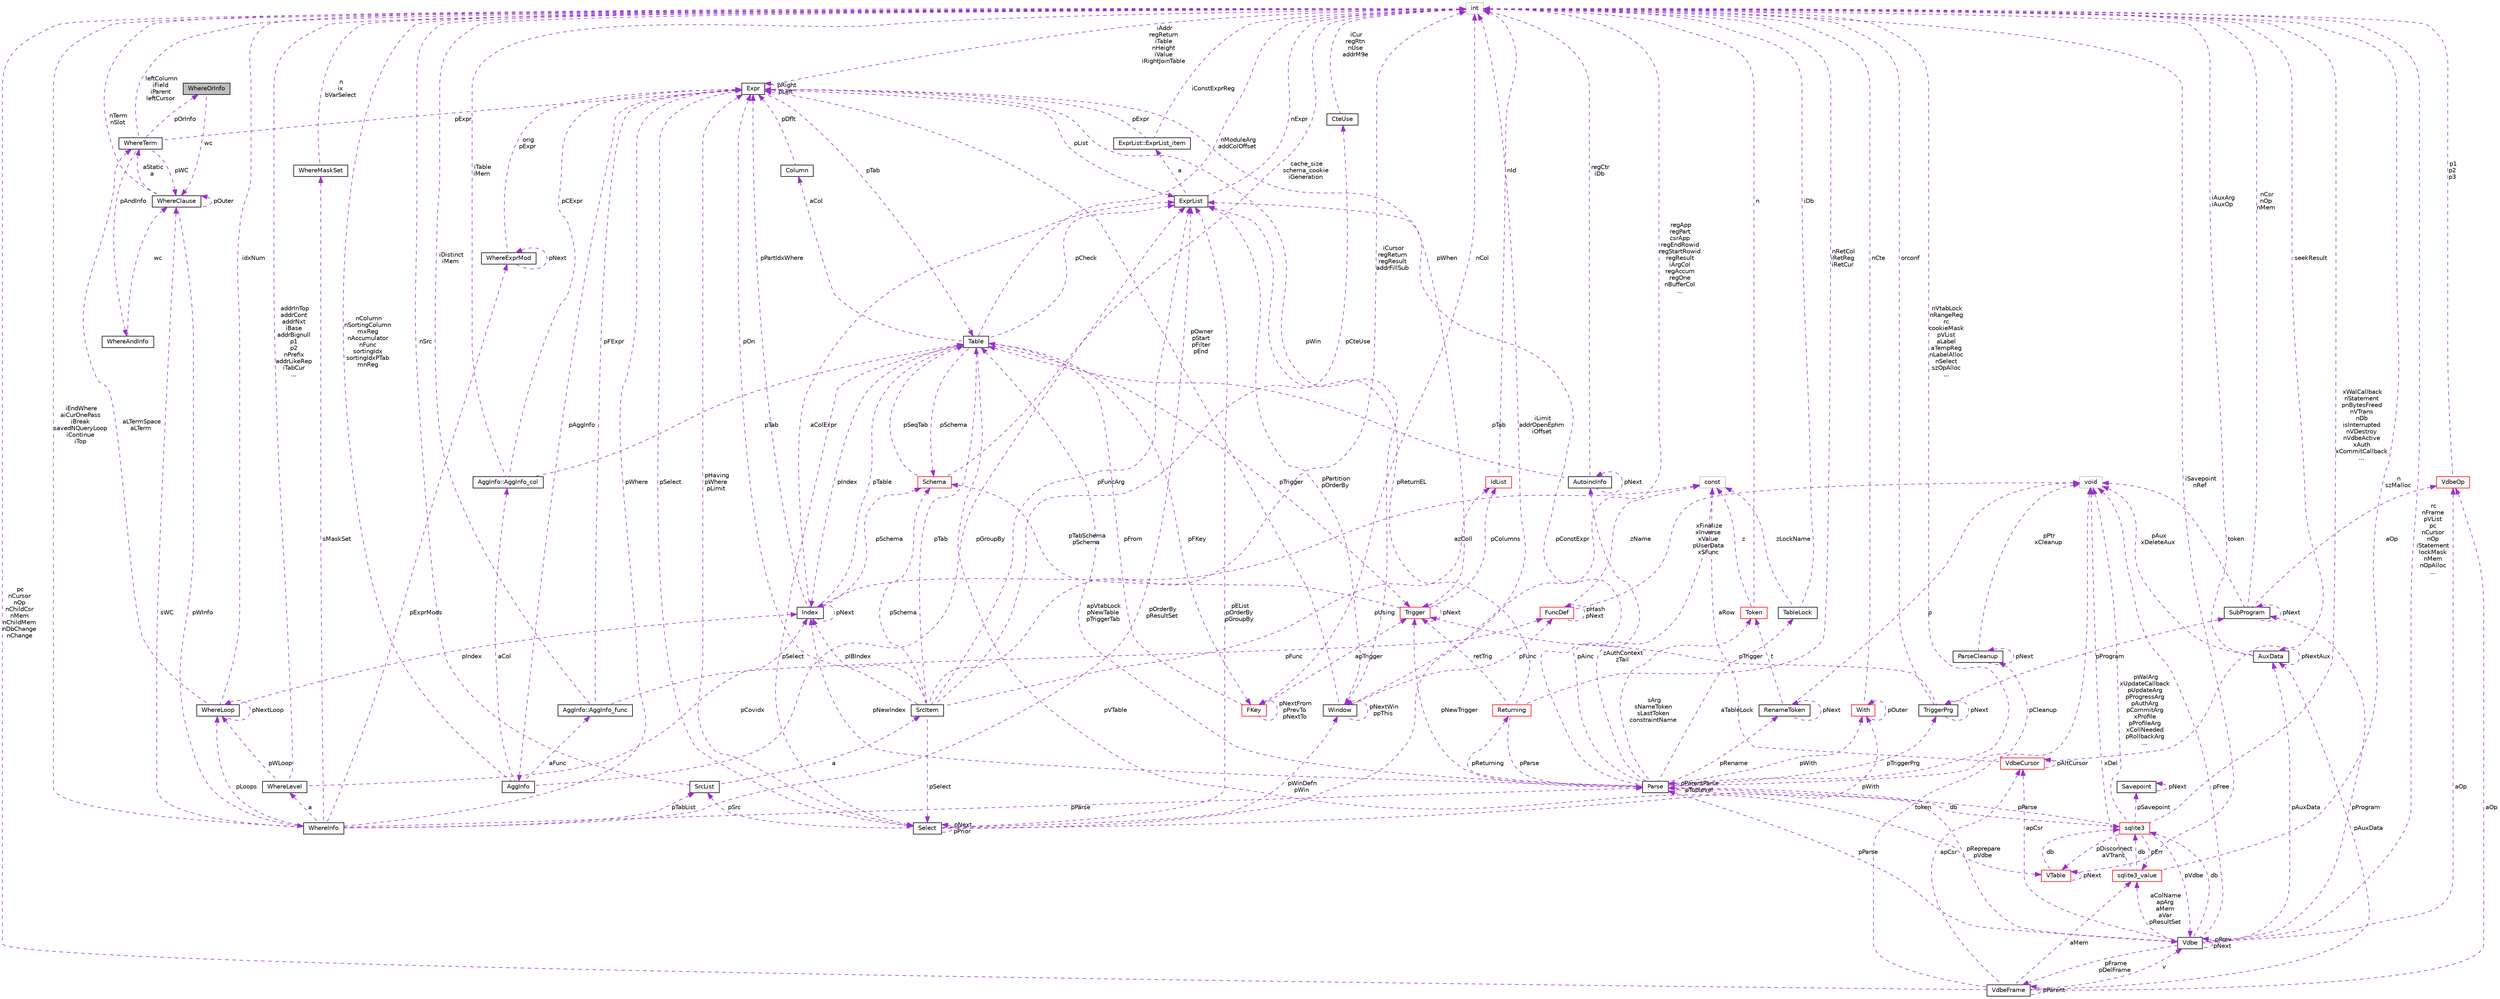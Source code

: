 digraph "WhereOrInfo"
{
 // LATEX_PDF_SIZE
  edge [fontname="Helvetica",fontsize="10",labelfontname="Helvetica",labelfontsize="10"];
  node [fontname="Helvetica",fontsize="10",shape=record];
  Node1 [label="WhereOrInfo",height=0.2,width=0.4,color="black", fillcolor="grey75", style="filled", fontcolor="black",tooltip=" "];
  Node2 -> Node1 [dir="back",color="darkorchid3",fontsize="10",style="dashed",label=" wc" ,fontname="Helvetica"];
  Node2 [label="WhereClause",height=0.2,width=0.4,color="black", fillcolor="white", style="filled",URL="$structWhereClause.html",tooltip=" "];
  Node3 -> Node2 [dir="back",color="darkorchid3",fontsize="10",style="dashed",label=" aStatic\na" ,fontname="Helvetica"];
  Node3 [label="WhereTerm",height=0.2,width=0.4,color="black", fillcolor="white", style="filled",URL="$structWhereTerm.html",tooltip=" "];
  Node4 -> Node3 [dir="back",color="darkorchid3",fontsize="10",style="dashed",label=" pAndInfo" ,fontname="Helvetica"];
  Node4 [label="WhereAndInfo",height=0.2,width=0.4,color="black", fillcolor="white", style="filled",URL="$structWhereAndInfo.html",tooltip=" "];
  Node2 -> Node4 [dir="back",color="darkorchid3",fontsize="10",style="dashed",label=" wc" ,fontname="Helvetica"];
  Node1 -> Node3 [dir="back",color="darkorchid3",fontsize="10",style="dashed",label=" pOrInfo" ,fontname="Helvetica"];
  Node5 -> Node3 [dir="back",color="darkorchid3",fontsize="10",style="dashed",label=" pExpr" ,fontname="Helvetica"];
  Node5 [label="Expr",height=0.2,width=0.4,color="black", fillcolor="white", style="filled",URL="$structExpr.html",tooltip=" "];
  Node6 -> Node5 [dir="back",color="darkorchid3",fontsize="10",style="dashed",label=" pAggInfo" ,fontname="Helvetica"];
  Node6 [label="AggInfo",height=0.2,width=0.4,color="black", fillcolor="white", style="filled",URL="$structAggInfo.html",tooltip=" "];
  Node7 -> Node6 [dir="back",color="darkorchid3",fontsize="10",style="dashed",label=" aCol" ,fontname="Helvetica"];
  Node7 [label="AggInfo::AggInfo_col",height=0.2,width=0.4,color="black", fillcolor="white", style="filled",URL="$structAggInfo_1_1AggInfo__col.html",tooltip=" "];
  Node5 -> Node7 [dir="back",color="darkorchid3",fontsize="10",style="dashed",label=" pCExpr" ,fontname="Helvetica"];
  Node8 -> Node7 [dir="back",color="darkorchid3",fontsize="10",style="dashed",label=" iTable\niMem" ,fontname="Helvetica"];
  Node8 [label="int",height=0.2,width=0.4,color="grey75", fillcolor="white", style="filled",tooltip=" "];
  Node9 -> Node7 [dir="back",color="darkorchid3",fontsize="10",style="dashed",label=" pTab" ,fontname="Helvetica"];
  Node9 [label="Table",height=0.2,width=0.4,color="black", fillcolor="white", style="filled",URL="$structTable.html",tooltip=" "];
  Node10 -> Node9 [dir="back",color="darkorchid3",fontsize="10",style="dashed",label=" pSchema" ,fontname="Helvetica"];
  Node10 [label="Schema",height=0.2,width=0.4,color="red", fillcolor="white", style="filled",URL="$structSchema.html",tooltip=" "];
  Node8 -> Node10 [dir="back",color="darkorchid3",fontsize="10",style="dashed",label=" cache_size\nschema_cookie\niGeneration" ,fontname="Helvetica"];
  Node9 -> Node10 [dir="back",color="darkorchid3",fontsize="10",style="dashed",label=" pSeqTab" ,fontname="Helvetica"];
  Node16 -> Node9 [dir="back",color="darkorchid3",fontsize="10",style="dashed",label=" aCol" ,fontname="Helvetica"];
  Node16 [label="Column",height=0.2,width=0.4,color="black", fillcolor="white", style="filled",URL="$structColumn.html",tooltip=" "];
  Node5 -> Node16 [dir="back",color="darkorchid3",fontsize="10",style="dashed",label=" pDflt" ,fontname="Helvetica"];
  Node17 -> Node9 [dir="back",color="darkorchid3",fontsize="10",style="dashed",label=" pFKey" ,fontname="Helvetica"];
  Node17 [label="FKey",height=0.2,width=0.4,color="red", fillcolor="white", style="filled",URL="$structFKey.html",tooltip=" "];
  Node17 -> Node17 [dir="back",color="darkorchid3",fontsize="10",style="dashed",label=" pNextFrom\npPrevTo\npNextTo" ,fontname="Helvetica"];
  Node8 -> Node17 [dir="back",color="darkorchid3",fontsize="10",style="dashed",label=" nCol" ,fontname="Helvetica"];
  Node9 -> Node17 [dir="back",color="darkorchid3",fontsize="10",style="dashed",label=" pFrom" ,fontname="Helvetica"];
  Node19 -> Node17 [dir="back",color="darkorchid3",fontsize="10",style="dashed",label=" apTrigger" ,fontname="Helvetica"];
  Node19 [label="Trigger",height=0.2,width=0.4,color="red", fillcolor="white", style="filled",URL="$structTrigger.html",tooltip=" "];
  Node10 -> Node19 [dir="back",color="darkorchid3",fontsize="10",style="dashed",label=" pTabSchema\npSchema" ,fontname="Helvetica"];
  Node5 -> Node19 [dir="back",color="darkorchid3",fontsize="10",style="dashed",label=" pWhen" ,fontname="Helvetica"];
  Node21 -> Node19 [dir="back",color="darkorchid3",fontsize="10",style="dashed",label=" pColumns" ,fontname="Helvetica"];
  Node21 [label="IdList",height=0.2,width=0.4,color="red", fillcolor="white", style="filled",URL="$structIdList.html",tooltip=" "];
  Node8 -> Node21 [dir="back",color="darkorchid3",fontsize="10",style="dashed",label=" nId" ,fontname="Helvetica"];
  Node19 -> Node19 [dir="back",color="darkorchid3",fontsize="10",style="dashed",label=" pNext" ,fontname="Helvetica"];
  Node36 -> Node9 [dir="back",color="darkorchid3",fontsize="10",style="dashed",label=" pVTable" ,fontname="Helvetica"];
  Node36 [label="VTable",height=0.2,width=0.4,color="red", fillcolor="white", style="filled",URL="$structVTable.html",tooltip=" "];
  Node37 -> Node36 [dir="back",color="darkorchid3",fontsize="10",style="dashed",label=" db" ,fontname="Helvetica"];
  Node37 [label="sqlite3",height=0.2,width=0.4,color="red", fillcolor="white", style="filled",URL="$structsqlite3.html",tooltip=" "];
  Node38 -> Node37 [dir="back",color="darkorchid3",fontsize="10",style="dashed",label=" pVdbe" ,fontname="Helvetica"];
  Node38 [label="Vdbe",height=0.2,width=0.4,color="black", fillcolor="white", style="filled",URL="$structVdbe.html",tooltip=" "];
  Node38 -> Node38 [dir="back",color="darkorchid3",fontsize="10",style="dashed",label=" pPrev\npNext" ,fontname="Helvetica"];
  Node37 -> Node38 [dir="back",color="darkorchid3",fontsize="10",style="dashed",label=" db" ,fontname="Helvetica"];
  Node14 -> Node38 [dir="back",color="darkorchid3",fontsize="10",style="dashed",label=" pFree" ,fontname="Helvetica"];
  Node14 [label="void",height=0.2,width=0.4,color="grey75", fillcolor="white", style="filled",tooltip=" "];
  Node39 -> Node38 [dir="back",color="darkorchid3",fontsize="10",style="dashed",label=" aColName\napArg\naMem\naVar\npResultSet" ,fontname="Helvetica"];
  Node39 [label="sqlite3_value",height=0.2,width=0.4,color="red", fillcolor="white", style="filled",URL="$structsqlite3__value.html",tooltip=" "];
  Node37 -> Node39 [dir="back",color="darkorchid3",fontsize="10",style="dashed",label=" db" ,fontname="Helvetica"];
  Node14 -> Node39 [dir="back",color="darkorchid3",fontsize="10",style="dashed",label=" xDel" ,fontname="Helvetica"];
  Node8 -> Node39 [dir="back",color="darkorchid3",fontsize="10",style="dashed",label=" n\nszMalloc" ,fontname="Helvetica"];
  Node41 -> Node38 [dir="back",color="darkorchid3",fontsize="10",style="dashed",label=" pFrame\npDelFrame" ,fontname="Helvetica"];
  Node41 [label="VdbeFrame",height=0.2,width=0.4,color="black", fillcolor="white", style="filled",URL="$structVdbeFrame.html",tooltip=" "];
  Node38 -> Node41 [dir="back",color="darkorchid3",fontsize="10",style="dashed",label=" v" ,fontname="Helvetica"];
  Node14 -> Node41 [dir="back",color="darkorchid3",fontsize="10",style="dashed",label=" token" ,fontname="Helvetica"];
  Node39 -> Node41 [dir="back",color="darkorchid3",fontsize="10",style="dashed",label=" aMem" ,fontname="Helvetica"];
  Node41 -> Node41 [dir="back",color="darkorchid3",fontsize="10",style="dashed",label=" pParent" ,fontname="Helvetica"];
  Node8 -> Node41 [dir="back",color="darkorchid3",fontsize="10",style="dashed",label=" pc\nnCursor\nnOp\nnChildCsr\nnMem\nnChildMem\nnDbChange\nnChange" ,fontname="Helvetica"];
  Node42 -> Node41 [dir="back",color="darkorchid3",fontsize="10",style="dashed",label=" pAuxData" ,fontname="Helvetica"];
  Node42 [label="AuxData",height=0.2,width=0.4,color="black", fillcolor="white", style="filled",URL="$structAuxData.html",tooltip=" "];
  Node14 -> Node42 [dir="back",color="darkorchid3",fontsize="10",style="dashed",label=" pAux\nxDeleteAux" ,fontname="Helvetica"];
  Node8 -> Node42 [dir="back",color="darkorchid3",fontsize="10",style="dashed",label=" iAuxArg\niAuxOp" ,fontname="Helvetica"];
  Node42 -> Node42 [dir="back",color="darkorchid3",fontsize="10",style="dashed",label=" pNextAux" ,fontname="Helvetica"];
  Node43 -> Node41 [dir="back",color="darkorchid3",fontsize="10",style="dashed",label=" apCsr" ,fontname="Helvetica"];
  Node43 [label="VdbeCursor",height=0.2,width=0.4,color="red", fillcolor="white", style="filled",URL="$structVdbeCursor.html",tooltip=" "];
  Node8 -> Node43 [dir="back",color="darkorchid3",fontsize="10",style="dashed",label=" seekResult" ,fontname="Helvetica"];
  Node43 -> Node43 [dir="back",color="darkorchid3",fontsize="10",style="dashed",label=" pAltCursor" ,fontname="Helvetica"];
  Node15 -> Node43 [dir="back",color="darkorchid3",fontsize="10",style="dashed",label=" aRow" ,fontname="Helvetica"];
  Node15 [label="const",height=0.2,width=0.4,color="grey75", fillcolor="white", style="filled",tooltip=" "];
  Node76 -> Node41 [dir="back",color="darkorchid3",fontsize="10",style="dashed",label=" aOp" ,fontname="Helvetica"];
  Node76 [label="VdbeOp",height=0.2,width=0.4,color="red", fillcolor="white", style="filled",URL="$structVdbeOp.html",tooltip=" "];
  Node8 -> Node76 [dir="back",color="darkorchid3",fontsize="10",style="dashed",label=" p1\np2\np3" ,fontname="Helvetica"];
  Node8 -> Node38 [dir="back",color="darkorchid3",fontsize="10",style="dashed",label=" rc\nnFrame\npVList\npc\nnCursor\nnOp\niStatement\nlockMask\nnMem\nnOpAlloc\n..." ,fontname="Helvetica"];
  Node42 -> Node38 [dir="back",color="darkorchid3",fontsize="10",style="dashed",label=" pAuxData" ,fontname="Helvetica"];
  Node78 -> Node38 [dir="back",color="darkorchid3",fontsize="10",style="dashed",label=" pProgram" ,fontname="Helvetica"];
  Node78 [label="SubProgram",height=0.2,width=0.4,color="black", fillcolor="white", style="filled",URL="$structSubProgram.html",tooltip=" "];
  Node14 -> Node78 [dir="back",color="darkorchid3",fontsize="10",style="dashed",label=" token" ,fontname="Helvetica"];
  Node8 -> Node78 [dir="back",color="darkorchid3",fontsize="10",style="dashed",label=" nCsr\nnOp\nnMem" ,fontname="Helvetica"];
  Node78 -> Node78 [dir="back",color="darkorchid3",fontsize="10",style="dashed",label=" pNext" ,fontname="Helvetica"];
  Node76 -> Node78 [dir="back",color="darkorchid3",fontsize="10",style="dashed",label=" aOp" ,fontname="Helvetica"];
  Node43 -> Node38 [dir="back",color="darkorchid3",fontsize="10",style="dashed",label=" apCsr" ,fontname="Helvetica"];
  Node81 -> Node38 [dir="back",color="darkorchid3",fontsize="10",style="dashed",label=" pParse" ,fontname="Helvetica"];
  Node81 [label="Parse",height=0.2,width=0.4,color="black", fillcolor="white", style="filled",URL="$structParse.html",tooltip=" "];
  Node38 -> Node81 [dir="back",color="darkorchid3",fontsize="10",style="dashed",label=" pReprepare\npVdbe" ,fontname="Helvetica"];
  Node37 -> Node81 [dir="back",color="darkorchid3",fontsize="10",style="dashed",label=" db" ,fontname="Helvetica"];
  Node82 -> Node81 [dir="back",color="darkorchid3",fontsize="10",style="dashed",label=" pCleanup" ,fontname="Helvetica"];
  Node82 [label="ParseCleanup",height=0.2,width=0.4,color="black", fillcolor="white", style="filled",URL="$structParseCleanup.html",tooltip=" "];
  Node82 -> Node82 [dir="back",color="darkorchid3",fontsize="10",style="dashed",label=" pNext" ,fontname="Helvetica"];
  Node14 -> Node82 [dir="back",color="darkorchid3",fontsize="10",style="dashed",label=" pPtr\nxCleanup" ,fontname="Helvetica"];
  Node83 -> Node81 [dir="back",color="darkorchid3",fontsize="10",style="dashed",label=" aTableLock" ,fontname="Helvetica"];
  Node83 [label="TableLock",height=0.2,width=0.4,color="black", fillcolor="white", style="filled",URL="$structTableLock.html",tooltip=" "];
  Node8 -> Node83 [dir="back",color="darkorchid3",fontsize="10",style="dashed",label=" iDb" ,fontname="Helvetica"];
  Node15 -> Node83 [dir="back",color="darkorchid3",fontsize="10",style="dashed",label=" zLockName" ,fontname="Helvetica"];
  Node84 -> Node81 [dir="back",color="darkorchid3",fontsize="10",style="dashed",label=" sArg\nsNameToken\nsLastToken\nconstraintName" ,fontname="Helvetica"];
  Node84 [label="Token",height=0.2,width=0.4,color="red", fillcolor="white", style="filled",URL="$classToken.html",tooltip=" "];
  Node8 -> Node84 [dir="back",color="darkorchid3",fontsize="10",style="dashed",label=" n" ,fontname="Helvetica"];
  Node15 -> Node84 [dir="back",color="darkorchid3",fontsize="10",style="dashed",label=" z" ,fontname="Helvetica"];
  Node24 -> Node81 [dir="back",color="darkorchid3",fontsize="10",style="dashed",label=" pWith" ,fontname="Helvetica"];
  Node24 [label="With",height=0.2,width=0.4,color="red", fillcolor="white", style="filled",URL="$structWith.html",tooltip=" "];
  Node24 -> Node24 [dir="back",color="darkorchid3",fontsize="10",style="dashed",label=" pOuter" ,fontname="Helvetica"];
  Node8 -> Node24 [dir="back",color="darkorchid3",fontsize="10",style="dashed",label=" nCte" ,fontname="Helvetica"];
  Node8 -> Node81 [dir="back",color="darkorchid3",fontsize="10",style="dashed",label=" nVtabLock\nnRangeReg\nrc\ncookieMask\npVList\naLabel\naTempReg\nnLabelAlloc\nnSelect\nszOpAlloc\n..." ,fontname="Helvetica"];
  Node9 -> Node81 [dir="back",color="darkorchid3",fontsize="10",style="dashed",label=" apVtabLock\npNewTable\npTriggerTab" ,fontname="Helvetica"];
  Node19 -> Node81 [dir="back",color="darkorchid3",fontsize="10",style="dashed",label=" pNewTrigger" ,fontname="Helvetica"];
  Node98 -> Node81 [dir="back",color="darkorchid3",fontsize="10",style="dashed",label=" pTriggerPrg" ,fontname="Helvetica"];
  Node98 [label="TriggerPrg",height=0.2,width=0.4,color="black", fillcolor="white", style="filled",URL="$structTriggerPrg.html",tooltip=" "];
  Node8 -> Node98 [dir="back",color="darkorchid3",fontsize="10",style="dashed",label=" orconf" ,fontname="Helvetica"];
  Node78 -> Node98 [dir="back",color="darkorchid3",fontsize="10",style="dashed",label=" pProgram" ,fontname="Helvetica"];
  Node19 -> Node98 [dir="back",color="darkorchid3",fontsize="10",style="dashed",label=" pTrigger" ,fontname="Helvetica"];
  Node98 -> Node98 [dir="back",color="darkorchid3",fontsize="10",style="dashed",label=" pNext" ,fontname="Helvetica"];
  Node99 -> Node81 [dir="back",color="darkorchid3",fontsize="10",style="dashed",label=" pRename" ,fontname="Helvetica"];
  Node99 [label="RenameToken",height=0.2,width=0.4,color="black", fillcolor="white", style="filled",URL="$structRenameToken.html",tooltip=" "];
  Node84 -> Node99 [dir="back",color="darkorchid3",fontsize="10",style="dashed",label=" t" ,fontname="Helvetica"];
  Node14 -> Node99 [dir="back",color="darkorchid3",fontsize="10",style="dashed",label=" p" ,fontname="Helvetica"];
  Node99 -> Node99 [dir="back",color="darkorchid3",fontsize="10",style="dashed",label=" pNext" ,fontname="Helvetica"];
  Node31 -> Node81 [dir="back",color="darkorchid3",fontsize="10",style="dashed",label=" pNewIndex" ,fontname="Helvetica"];
  Node31 [label="Index",height=0.2,width=0.4,color="black", fillcolor="white", style="filled",URL="$structIndex.html",tooltip=" "];
  Node10 -> Node31 [dir="back",color="darkorchid3",fontsize="10",style="dashed",label=" pSchema" ,fontname="Helvetica"];
  Node5 -> Node31 [dir="back",color="darkorchid3",fontsize="10",style="dashed",label=" pPartIdxWhere" ,fontname="Helvetica"];
  Node9 -> Node31 [dir="back",color="darkorchid3",fontsize="10",style="dashed",label=" pTable" ,fontname="Helvetica"];
  Node27 -> Node31 [dir="back",color="darkorchid3",fontsize="10",style="dashed",label=" aColExpr" ,fontname="Helvetica"];
  Node27 [label="ExprList",height=0.2,width=0.4,color="black", fillcolor="white", style="filled",URL="$structExprList.html",tooltip=" "];
  Node28 -> Node27 [dir="back",color="darkorchid3",fontsize="10",style="dashed",label=" a" ,fontname="Helvetica"];
  Node28 [label="ExprList::ExprList_item",height=0.2,width=0.4,color="black", fillcolor="white", style="filled",URL="$structExprList_1_1ExprList__item.html",tooltip=" "];
  Node5 -> Node28 [dir="back",color="darkorchid3",fontsize="10",style="dashed",label=" pExpr" ,fontname="Helvetica"];
  Node8 -> Node28 [dir="back",color="darkorchid3",fontsize="10",style="dashed",label=" iConstExprReg" ,fontname="Helvetica"];
  Node8 -> Node27 [dir="back",color="darkorchid3",fontsize="10",style="dashed",label=" nExpr" ,fontname="Helvetica"];
  Node15 -> Node31 [dir="back",color="darkorchid3",fontsize="10",style="dashed",label=" azColl" ,fontname="Helvetica"];
  Node31 -> Node31 [dir="back",color="darkorchid3",fontsize="10",style="dashed",label=" pNext" ,fontname="Helvetica"];
  Node15 -> Node81 [dir="back",color="darkorchid3",fontsize="10",style="dashed",label=" zAuthContext\nzTail" ,fontname="Helvetica"];
  Node100 -> Node81 [dir="back",color="darkorchid3",fontsize="10",style="dashed",label=" pReturning" ,fontname="Helvetica"];
  Node100 [label="Returning",height=0.2,width=0.4,color="red", fillcolor="white", style="filled",URL="$structReturning.html",tooltip=" "];
  Node8 -> Node100 [dir="back",color="darkorchid3",fontsize="10",style="dashed",label=" nRetCol\niRetReg\niRetCur" ,fontname="Helvetica"];
  Node19 -> Node100 [dir="back",color="darkorchid3",fontsize="10",style="dashed",label=" retTrig" ,fontname="Helvetica"];
  Node27 -> Node100 [dir="back",color="darkorchid3",fontsize="10",style="dashed",label=" pReturnEL" ,fontname="Helvetica"];
  Node81 -> Node100 [dir="back",color="darkorchid3",fontsize="10",style="dashed",label=" pParse" ,fontname="Helvetica"];
  Node101 -> Node81 [dir="back",color="darkorchid3",fontsize="10",style="dashed",label=" pAinc" ,fontname="Helvetica"];
  Node101 [label="AutoincInfo",height=0.2,width=0.4,color="black", fillcolor="white", style="filled",URL="$structAutoincInfo.html",tooltip=" "];
  Node8 -> Node101 [dir="back",color="darkorchid3",fontsize="10",style="dashed",label=" regCtr\niDb" ,fontname="Helvetica"];
  Node9 -> Node101 [dir="back",color="darkorchid3",fontsize="10",style="dashed",label=" pTab" ,fontname="Helvetica"];
  Node101 -> Node101 [dir="back",color="darkorchid3",fontsize="10",style="dashed",label=" pNext" ,fontname="Helvetica"];
  Node27 -> Node81 [dir="back",color="darkorchid3",fontsize="10",style="dashed",label=" pConstExpr" ,fontname="Helvetica"];
  Node81 -> Node81 [dir="back",color="darkorchid3",fontsize="10",style="dashed",label=" pParentParse\npToplevel" ,fontname="Helvetica"];
  Node76 -> Node38 [dir="back",color="darkorchid3",fontsize="10",style="dashed",label=" aOp" ,fontname="Helvetica"];
  Node102 -> Node37 [dir="back",color="darkorchid3",fontsize="10",style="dashed",label=" pSavepoint" ,fontname="Helvetica"];
  Node102 [label="Savepoint",height=0.2,width=0.4,color="black", fillcolor="white", style="filled",URL="$structSavepoint.html",tooltip=" "];
  Node102 -> Node102 [dir="back",color="darkorchid3",fontsize="10",style="dashed",label=" pNext" ,fontname="Helvetica"];
  Node14 -> Node37 [dir="back",color="darkorchid3",fontsize="10",style="dashed",label=" pWalArg\nxUpdateCallback\npUpdateArg\npProgressArg\npAuthArg\npCommitArg\nxProfile\npProfileArg\nxCollNeeded\npRollbackArg\n..." ,fontname="Helvetica"];
  Node39 -> Node37 [dir="back",color="darkorchid3",fontsize="10",style="dashed",label=" pErr" ,fontname="Helvetica"];
  Node36 -> Node37 [dir="back",color="darkorchid3",fontsize="10",style="dashed",label=" pDisconnect\naVTrans" ,fontname="Helvetica"];
  Node8 -> Node37 [dir="back",color="darkorchid3",fontsize="10",style="dashed",label=" xWalCallback\nnStatement\npnBytesFreed\nnVTrans\nnDb\nisInterrupted\nnVDestroy\nnVdbeActive\nxAuth\nxCommitCallback\n..." ,fontname="Helvetica"];
  Node81 -> Node37 [dir="back",color="darkorchid3",fontsize="10",style="dashed",label=" pParse" ,fontname="Helvetica"];
  Node36 -> Node36 [dir="back",color="darkorchid3",fontsize="10",style="dashed",label=" pNext" ,fontname="Helvetica"];
  Node8 -> Node36 [dir="back",color="darkorchid3",fontsize="10",style="dashed",label=" iSavepoint\nnRef" ,fontname="Helvetica"];
  Node8 -> Node9 [dir="back",color="darkorchid3",fontsize="10",style="dashed",label=" nModuleArg\naddColOffset" ,fontname="Helvetica"];
  Node19 -> Node9 [dir="back",color="darkorchid3",fontsize="10",style="dashed",label=" pTrigger" ,fontname="Helvetica"];
  Node23 -> Node9 [dir="back",color="darkorchid3",fontsize="10",style="dashed",label=" pSelect" ,fontname="Helvetica"];
  Node23 [label="Select",height=0.2,width=0.4,color="black", fillcolor="white", style="filled",URL="$structSelect.html",tooltip=" "];
  Node5 -> Node23 [dir="back",color="darkorchid3",fontsize="10",style="dashed",label=" pHaving\npWhere\npLimit" ,fontname="Helvetica"];
  Node24 -> Node23 [dir="back",color="darkorchid3",fontsize="10",style="dashed",label=" pWith" ,fontname="Helvetica"];
  Node8 -> Node23 [dir="back",color="darkorchid3",fontsize="10",style="dashed",label=" iLimit\naddrOpenEphm\niOffset" ,fontname="Helvetica"];
  Node23 -> Node23 [dir="back",color="darkorchid3",fontsize="10",style="dashed",label=" pNext\npPrior" ,fontname="Helvetica"];
  Node29 -> Node23 [dir="back",color="darkorchid3",fontsize="10",style="dashed",label=" pSrc" ,fontname="Helvetica"];
  Node29 [label="SrcList",height=0.2,width=0.4,color="black", fillcolor="white", style="filled",URL="$structSrcList.html",tooltip=" "];
  Node30 -> Node29 [dir="back",color="darkorchid3",fontsize="10",style="dashed",label=" a" ,fontname="Helvetica"];
  Node30 [label="SrcItem",height=0.2,width=0.4,color="black", fillcolor="white", style="filled",URL="$structSrcItem.html",tooltip=" "];
  Node10 -> Node30 [dir="back",color="darkorchid3",fontsize="10",style="dashed",label=" pSchema" ,fontname="Helvetica"];
  Node26 -> Node30 [dir="back",color="darkorchid3",fontsize="10",style="dashed",label=" pCteUse" ,fontname="Helvetica"];
  Node26 [label="CteUse",height=0.2,width=0.4,color="black", fillcolor="white", style="filled",URL="$structCteUse.html",tooltip=" "];
  Node8 -> Node26 [dir="back",color="darkorchid3",fontsize="10",style="dashed",label=" iCur\nregRtn\nnUse\naddrM9e" ,fontname="Helvetica"];
  Node5 -> Node30 [dir="back",color="darkorchid3",fontsize="10",style="dashed",label=" pOn" ,fontname="Helvetica"];
  Node21 -> Node30 [dir="back",color="darkorchid3",fontsize="10",style="dashed",label=" pUsing" ,fontname="Helvetica"];
  Node8 -> Node30 [dir="back",color="darkorchid3",fontsize="10",style="dashed",label=" iCursor\nregReturn\nregResult\naddrFillSub" ,fontname="Helvetica"];
  Node9 -> Node30 [dir="back",color="darkorchid3",fontsize="10",style="dashed",label=" pTab" ,fontname="Helvetica"];
  Node23 -> Node30 [dir="back",color="darkorchid3",fontsize="10",style="dashed",label=" pSelect" ,fontname="Helvetica"];
  Node31 -> Node30 [dir="back",color="darkorchid3",fontsize="10",style="dashed",label=" pIBIndex" ,fontname="Helvetica"];
  Node27 -> Node30 [dir="back",color="darkorchid3",fontsize="10",style="dashed",label=" pFuncArg" ,fontname="Helvetica"];
  Node8 -> Node29 [dir="back",color="darkorchid3",fontsize="10",style="dashed",label=" nSrc" ,fontname="Helvetica"];
  Node27 -> Node23 [dir="back",color="darkorchid3",fontsize="10",style="dashed",label=" pEList\npOrderBy\npGroupBy" ,fontname="Helvetica"];
  Node32 -> Node23 [dir="back",color="darkorchid3",fontsize="10",style="dashed",label=" pWinDefn\npWin" ,fontname="Helvetica"];
  Node32 [label="Window",height=0.2,width=0.4,color="black", fillcolor="white", style="filled",URL="$structWindow.html",tooltip=" "];
  Node5 -> Node32 [dir="back",color="darkorchid3",fontsize="10",style="dashed",label=" pOwner\npStart\npFilter\npEnd" ,fontname="Helvetica"];
  Node8 -> Node32 [dir="back",color="darkorchid3",fontsize="10",style="dashed",label=" regApp\nregPart\ncsrApp\nregEndRowid\nregStartRowid\nregResult\niArgCol\nregAccum\nregOne\nnBufferCol\n..." ,fontname="Helvetica"];
  Node27 -> Node32 [dir="back",color="darkorchid3",fontsize="10",style="dashed",label=" pPartition\npOrderBy" ,fontname="Helvetica"];
  Node33 -> Node32 [dir="back",color="darkorchid3",fontsize="10",style="dashed",label=" pFunc" ,fontname="Helvetica"];
  Node33 [label="FuncDef",height=0.2,width=0.4,color="red", fillcolor="white", style="filled",URL="$structFuncDef.html",tooltip=" "];
  Node14 -> Node33 [dir="back",color="darkorchid3",fontsize="10",style="dashed",label=" xFinalize\nxInverse\nxValue\npUserData\nxSFunc" ,fontname="Helvetica"];
  Node15 -> Node33 [dir="back",color="darkorchid3",fontsize="10",style="dashed",label=" zName" ,fontname="Helvetica"];
  Node33 -> Node33 [dir="back",color="darkorchid3",fontsize="10",style="dashed",label=" pHash\npNext" ,fontname="Helvetica"];
  Node32 -> Node32 [dir="back",color="darkorchid3",fontsize="10",style="dashed",label=" pNextWin\nppThis" ,fontname="Helvetica"];
  Node27 -> Node9 [dir="back",color="darkorchid3",fontsize="10",style="dashed",label=" pCheck" ,fontname="Helvetica"];
  Node31 -> Node9 [dir="back",color="darkorchid3",fontsize="10",style="dashed",label=" pIndex" ,fontname="Helvetica"];
  Node8 -> Node6 [dir="back",color="darkorchid3",fontsize="10",style="dashed",label=" nColumn\nnSortingColumn\nmxReg\nnAccumulator\nnFunc\nsortingIdx\nsortingIdxPTab\nmnReg" ,fontname="Helvetica"];
  Node110 -> Node6 [dir="back",color="darkorchid3",fontsize="10",style="dashed",label=" aFunc" ,fontname="Helvetica"];
  Node110 [label="AggInfo::AggInfo_func",height=0.2,width=0.4,color="black", fillcolor="white", style="filled",URL="$structAggInfo_1_1AggInfo__func.html",tooltip=" "];
  Node5 -> Node110 [dir="back",color="darkorchid3",fontsize="10",style="dashed",label=" pFExpr" ,fontname="Helvetica"];
  Node8 -> Node110 [dir="back",color="darkorchid3",fontsize="10",style="dashed",label=" iDistinct\niMem" ,fontname="Helvetica"];
  Node33 -> Node110 [dir="back",color="darkorchid3",fontsize="10",style="dashed",label=" pFunc" ,fontname="Helvetica"];
  Node27 -> Node6 [dir="back",color="darkorchid3",fontsize="10",style="dashed",label=" pGroupBy" ,fontname="Helvetica"];
  Node5 -> Node5 [dir="back",color="darkorchid3",fontsize="10",style="dashed",label=" pRight\npLeft" ,fontname="Helvetica"];
  Node8 -> Node5 [dir="back",color="darkorchid3",fontsize="10",style="dashed",label=" iAddr\nregReturn\niTable\nnHeight\niValue\niRightJoinTable" ,fontname="Helvetica"];
  Node9 -> Node5 [dir="back",color="darkorchid3",fontsize="10",style="dashed",label=" pTab" ,fontname="Helvetica"];
  Node23 -> Node5 [dir="back",color="darkorchid3",fontsize="10",style="dashed",label=" pSelect" ,fontname="Helvetica"];
  Node27 -> Node5 [dir="back",color="darkorchid3",fontsize="10",style="dashed",label=" pList" ,fontname="Helvetica"];
  Node32 -> Node5 [dir="back",color="darkorchid3",fontsize="10",style="dashed",label=" pWin" ,fontname="Helvetica"];
  Node8 -> Node3 [dir="back",color="darkorchid3",fontsize="10",style="dashed",label=" leftColumn\niField\niParent\nleftCursor" ,fontname="Helvetica"];
  Node2 -> Node3 [dir="back",color="darkorchid3",fontsize="10",style="dashed",label=" pWC" ,fontname="Helvetica"];
  Node111 -> Node2 [dir="back",color="darkorchid3",fontsize="10",style="dashed",label=" pWInfo" ,fontname="Helvetica"];
  Node111 [label="WhereInfo",height=0.2,width=0.4,color="black", fillcolor="white", style="filled",URL="$structWhereInfo.html",tooltip=" "];
  Node5 -> Node111 [dir="back",color="darkorchid3",fontsize="10",style="dashed",label=" pWhere" ,fontname="Helvetica"];
  Node112 -> Node111 [dir="back",color="darkorchid3",fontsize="10",style="dashed",label=" pLoops" ,fontname="Helvetica"];
  Node112 [label="WhereLoop",height=0.2,width=0.4,color="black", fillcolor="white", style="filled",URL="$structWhereLoop.html",tooltip=" "];
  Node112 -> Node112 [dir="back",color="darkorchid3",fontsize="10",style="dashed",label=" pNextLoop" ,fontname="Helvetica"];
  Node3 -> Node112 [dir="back",color="darkorchid3",fontsize="10",style="dashed",label=" aLTermSpace\naLTerm" ,fontname="Helvetica"];
  Node8 -> Node112 [dir="back",color="darkorchid3",fontsize="10",style="dashed",label=" idxNum" ,fontname="Helvetica"];
  Node31 -> Node112 [dir="back",color="darkorchid3",fontsize="10",style="dashed",label=" pIndex" ,fontname="Helvetica"];
  Node2 -> Node111 [dir="back",color="darkorchid3",fontsize="10",style="dashed",label=" sWC" ,fontname="Helvetica"];
  Node113 -> Node111 [dir="back",color="darkorchid3",fontsize="10",style="dashed",label=" pExprMods" ,fontname="Helvetica"];
  Node113 [label="WhereExprMod",height=0.2,width=0.4,color="black", fillcolor="white", style="filled",URL="$structWhereExprMod.html",tooltip=" "];
  Node5 -> Node113 [dir="back",color="darkorchid3",fontsize="10",style="dashed",label=" orig\npExpr" ,fontname="Helvetica"];
  Node113 -> Node113 [dir="back",color="darkorchid3",fontsize="10",style="dashed",label=" pNext" ,fontname="Helvetica"];
  Node8 -> Node111 [dir="back",color="darkorchid3",fontsize="10",style="dashed",label=" iEndWhere\naiCurOnePass\niBreak\nsavedNQueryLoop\niContinue\niTop" ,fontname="Helvetica"];
  Node114 -> Node111 [dir="back",color="darkorchid3",fontsize="10",style="dashed",label=" a" ,fontname="Helvetica"];
  Node114 [label="WhereLevel",height=0.2,width=0.4,color="black", fillcolor="white", style="filled",URL="$structWhereLevel.html",tooltip=" "];
  Node112 -> Node114 [dir="back",color="darkorchid3",fontsize="10",style="dashed",label=" pWLoop" ,fontname="Helvetica"];
  Node8 -> Node114 [dir="back",color="darkorchid3",fontsize="10",style="dashed",label=" addrInTop\naddrCont\naddrNxt\niBase\naddrBignull\np1\np2\nnPrefix\naddrLikeRep\niTabCur\n..." ,fontname="Helvetica"];
  Node31 -> Node114 [dir="back",color="darkorchid3",fontsize="10",style="dashed",label=" pCovidx" ,fontname="Helvetica"];
  Node115 -> Node111 [dir="back",color="darkorchid3",fontsize="10",style="dashed",label=" sMaskSet" ,fontname="Helvetica"];
  Node115 [label="WhereMaskSet",height=0.2,width=0.4,color="black", fillcolor="white", style="filled",URL="$structWhereMaskSet.html",tooltip=" "];
  Node8 -> Node115 [dir="back",color="darkorchid3",fontsize="10",style="dashed",label=" n\nix\nbVarSelect" ,fontname="Helvetica"];
  Node29 -> Node111 [dir="back",color="darkorchid3",fontsize="10",style="dashed",label=" pTabList" ,fontname="Helvetica"];
  Node27 -> Node111 [dir="back",color="darkorchid3",fontsize="10",style="dashed",label=" pOrderBy\npResultSet" ,fontname="Helvetica"];
  Node81 -> Node111 [dir="back",color="darkorchid3",fontsize="10",style="dashed",label=" pParse" ,fontname="Helvetica"];
  Node8 -> Node2 [dir="back",color="darkorchid3",fontsize="10",style="dashed",label=" nTerm\nnSlot" ,fontname="Helvetica"];
  Node2 -> Node2 [dir="back",color="darkorchid3",fontsize="10",style="dashed",label=" pOuter" ,fontname="Helvetica"];
}

